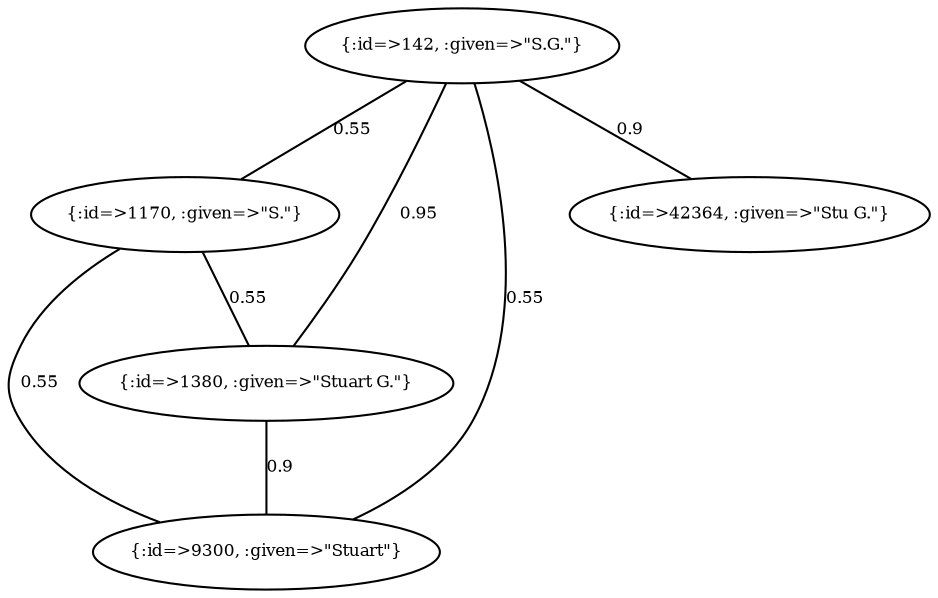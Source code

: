 graph Collector__WeightedGraph {
    "{:id=>142, :given=>\"S.G.\"}" [
        fontsize = 8,
        label = "{:id=>142, :given=>\"S.G.\"}"
    ]

    "{:id=>1170, :given=>\"S.\"}" [
        fontsize = 8,
        label = "{:id=>1170, :given=>\"S.\"}"
    ]

    "{:id=>1380, :given=>\"Stuart G.\"}" [
        fontsize = 8,
        label = "{:id=>1380, :given=>\"Stuart G.\"}"
    ]

    "{:id=>9300, :given=>\"Stuart\"}" [
        fontsize = 8,
        label = "{:id=>9300, :given=>\"Stuart\"}"
    ]

    "{:id=>42364, :given=>\"Stu G.\"}" [
        fontsize = 8,
        label = "{:id=>42364, :given=>\"Stu G.\"}"
    ]

    "{:id=>142, :given=>\"S.G.\"}" -- "{:id=>1170, :given=>\"S.\"}" [
        fontsize = 8,
        label = 0.55
    ]

    "{:id=>142, :given=>\"S.G.\"}" -- "{:id=>1380, :given=>\"Stuart G.\"}" [
        fontsize = 8,
        label = 0.95
    ]

    "{:id=>142, :given=>\"S.G.\"}" -- "{:id=>9300, :given=>\"Stuart\"}" [
        fontsize = 8,
        label = 0.55
    ]

    "{:id=>142, :given=>\"S.G.\"}" -- "{:id=>42364, :given=>\"Stu G.\"}" [
        fontsize = 8,
        label = 0.9
    ]

    "{:id=>1170, :given=>\"S.\"}" -- "{:id=>1380, :given=>\"Stuart G.\"}" [
        fontsize = 8,
        label = 0.55
    ]

    "{:id=>1170, :given=>\"S.\"}" -- "{:id=>9300, :given=>\"Stuart\"}" [
        fontsize = 8,
        label = 0.55
    ]

    "{:id=>1380, :given=>\"Stuart G.\"}" -- "{:id=>9300, :given=>\"Stuart\"}" [
        fontsize = 8,
        label = 0.9
    ]
}
